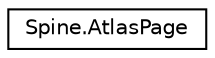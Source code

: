 digraph "그래픽컬한 클래스 계통도"
{
 // LATEX_PDF_SIZE
  edge [fontname="Helvetica",fontsize="10",labelfontname="Helvetica",labelfontsize="10"];
  node [fontname="Helvetica",fontsize="10",shape=record];
  rankdir="LR";
  Node0 [label="Spine.AtlasPage",height=0.2,width=0.4,color="black", fillcolor="white", style="filled",URL="$class_spine_1_1_atlas_page.html",tooltip=" "];
}
